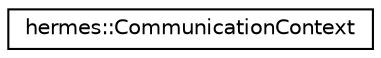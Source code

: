 digraph "Graphical Class Hierarchy"
{
 // LATEX_PDF_SIZE
  edge [fontname="Helvetica",fontsize="10",labelfontname="Helvetica",labelfontsize="10"];
  node [fontname="Helvetica",fontsize="10",shape=record];
  rankdir="LR";
  Node0 [label="hermes::CommunicationContext",height=0.2,width=0.4,color="black", fillcolor="white", style="filled",URL="$structhermes_1_1_communication_context.html",tooltip=" "];
}
